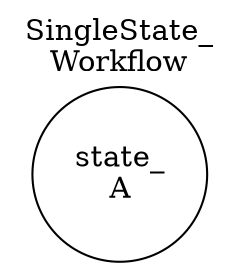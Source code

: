 digraph SingleState_Workflow {

	splines="polyline"
	labelloc="t";
	label="SingleState_
Workflow";
	node [shape = circle];

	"state_A" [label="state_
A"]


}
